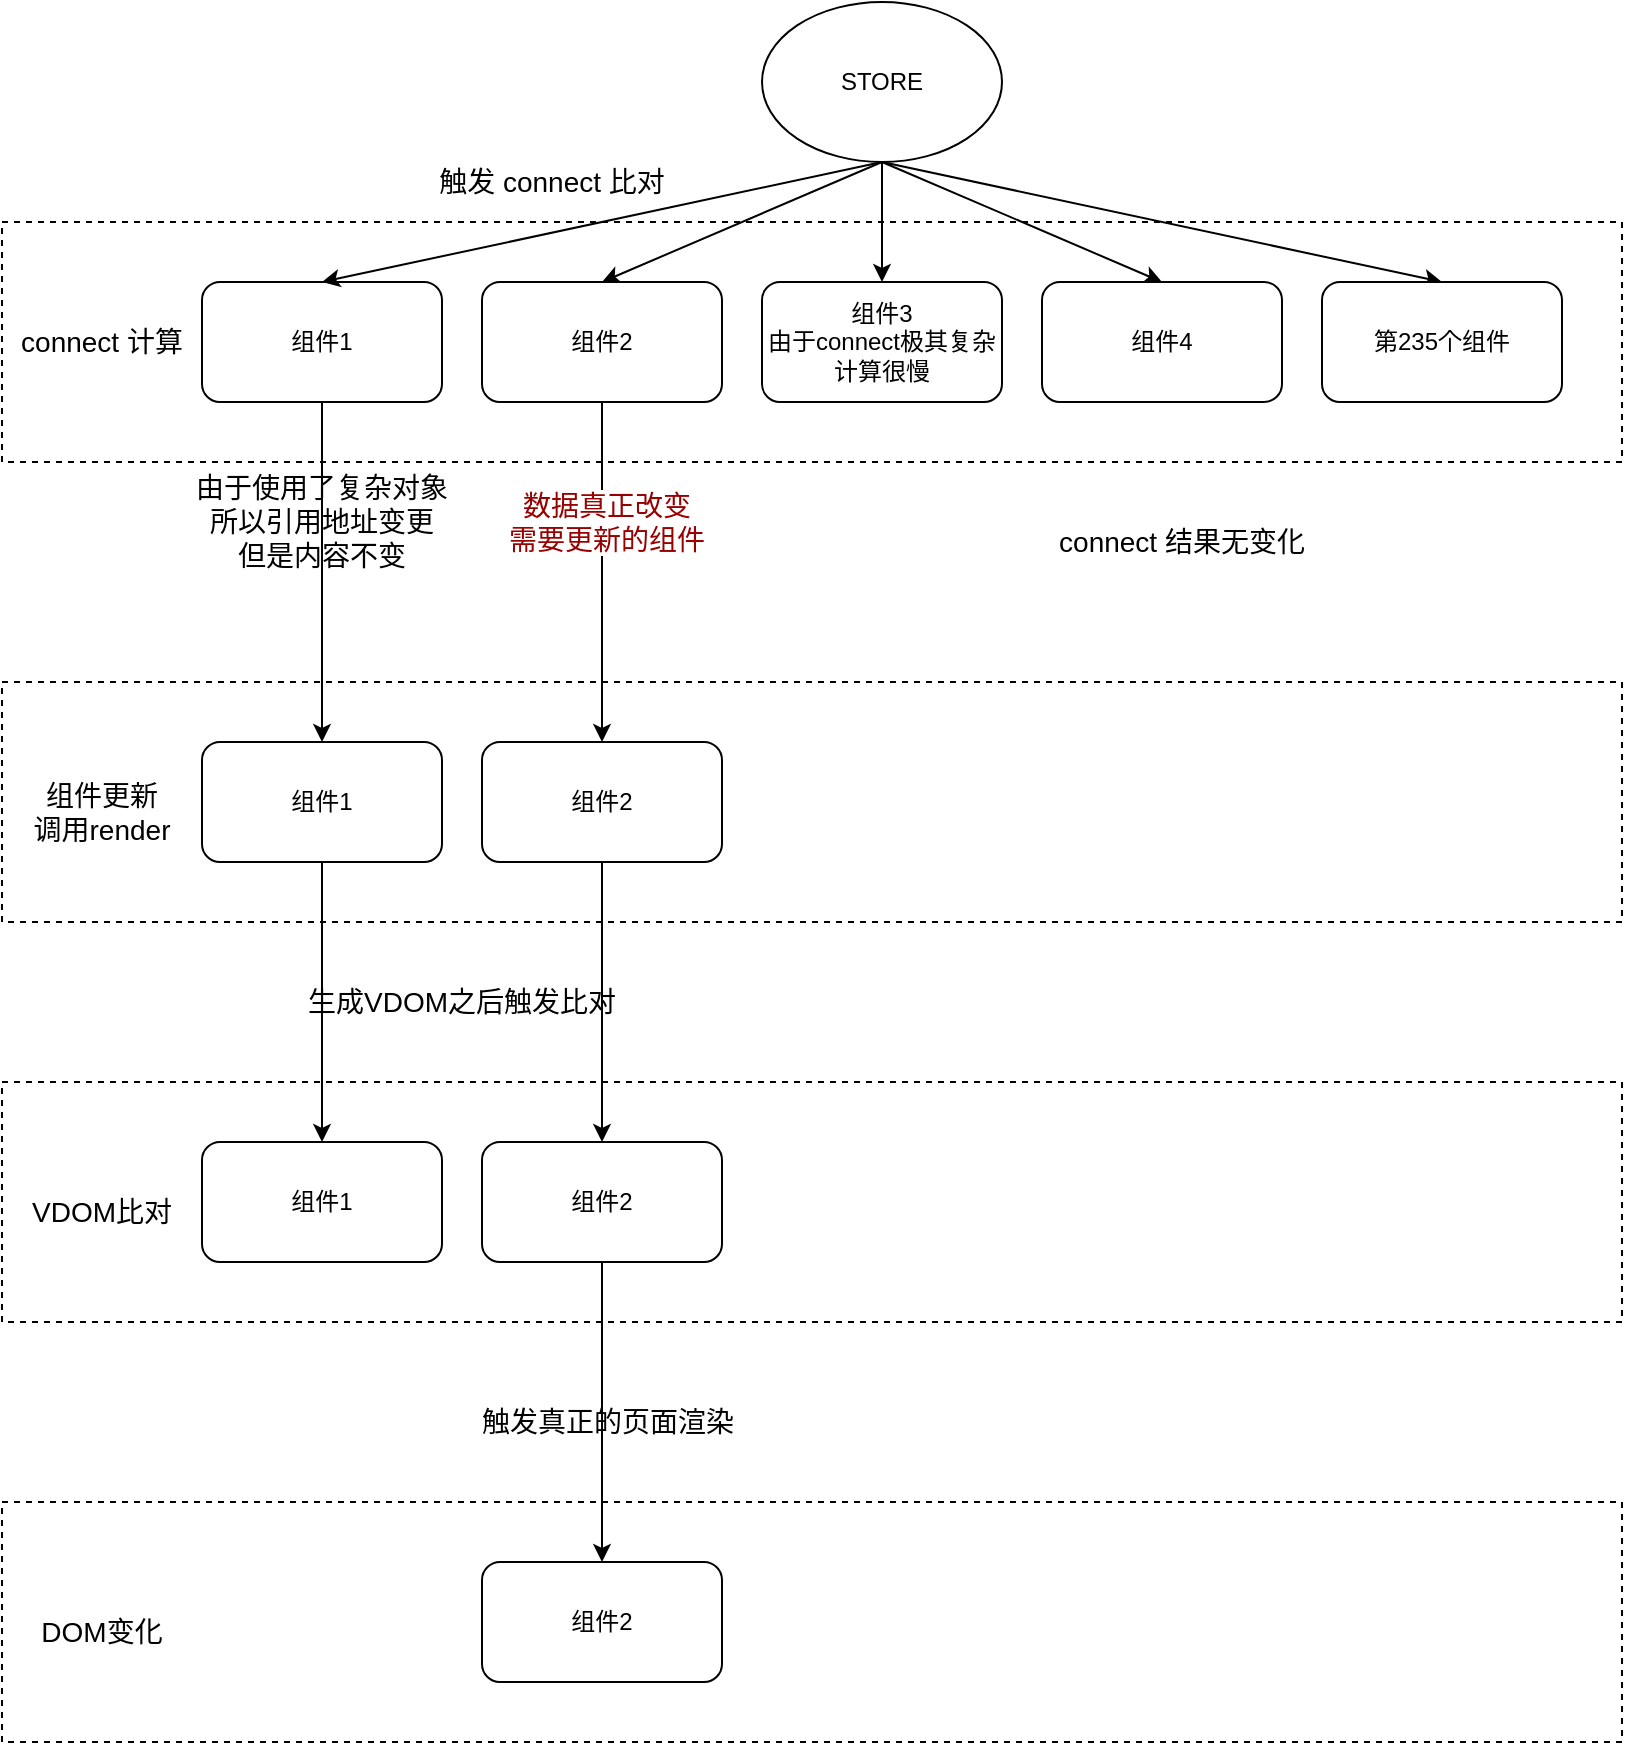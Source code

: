 <mxfile version="10.8.9" type="github"><diagram id="8pM6-livO3HzvjhEZH_D" name="Page-1"><mxGraphModel dx="1562" dy="1038" grid="1" gridSize="10" guides="1" tooltips="1" connect="1" arrows="1" fold="1" page="1" pageScale="1" pageWidth="827" pageHeight="1169" math="0" shadow="0"><root><mxCell id="0"/><mxCell id="1" parent="0"/><mxCell id="lk70ken2jZe3h1KDKB7A-15" value="" style="rounded=0;whiteSpace=wrap;html=1;fontSize=14;dashed=1;fillColor=none;" vertex="1" parent="1"><mxGeometry x="20" y="250" width="810" height="120" as="geometry"/></mxCell><mxCell id="lk70ken2jZe3h1KDKB7A-11" style="rounded=0;orthogonalLoop=1;jettySize=auto;html=1;exitX=0.5;exitY=1;exitDx=0;exitDy=0;entryX=0.5;entryY=0;entryDx=0;entryDy=0;" edge="1" parent="1" source="lk70ken2jZe3h1KDKB7A-1" target="lk70ken2jZe3h1KDKB7A-3"><mxGeometry relative="1" as="geometry"/></mxCell><mxCell id="lk70ken2jZe3h1KDKB7A-12" style="edgeStyle=none;rounded=0;orthogonalLoop=1;jettySize=auto;html=1;exitX=0.5;exitY=1;exitDx=0;exitDy=0;entryX=0.5;entryY=0;entryDx=0;entryDy=0;" edge="1" parent="1" source="lk70ken2jZe3h1KDKB7A-1" target="lk70ken2jZe3h1KDKB7A-4"><mxGeometry relative="1" as="geometry"/></mxCell><mxCell id="lk70ken2jZe3h1KDKB7A-13" style="edgeStyle=none;rounded=0;orthogonalLoop=1;jettySize=auto;html=1;exitX=0.5;exitY=1;exitDx=0;exitDy=0;entryX=0.5;entryY=0;entryDx=0;entryDy=0;" edge="1" parent="1" source="lk70ken2jZe3h1KDKB7A-1" target="lk70ken2jZe3h1KDKB7A-5"><mxGeometry relative="1" as="geometry"/></mxCell><mxCell id="lk70ken2jZe3h1KDKB7A-14" style="edgeStyle=none;rounded=0;orthogonalLoop=1;jettySize=auto;html=1;exitX=0.5;exitY=1;exitDx=0;exitDy=0;entryX=0.5;entryY=0;entryDx=0;entryDy=0;" edge="1" parent="1" source="lk70ken2jZe3h1KDKB7A-1" target="lk70ken2jZe3h1KDKB7A-6"><mxGeometry relative="1" as="geometry"/></mxCell><mxCell id="lk70ken2jZe3h1KDKB7A-1" value="STORE" style="ellipse;whiteSpace=wrap;html=1;" vertex="1" parent="1"><mxGeometry x="400" y="140" width="120" height="80" as="geometry"/></mxCell><mxCell id="lk70ken2jZe3h1KDKB7A-24" style="edgeStyle=none;rounded=0;orthogonalLoop=1;jettySize=auto;html=1;exitX=0.5;exitY=1;exitDx=0;exitDy=0;fontSize=14;" edge="1" parent="1" source="lk70ken2jZe3h1KDKB7A-2" target="lk70ken2jZe3h1KDKB7A-18"><mxGeometry relative="1" as="geometry"/></mxCell><mxCell id="lk70ken2jZe3h1KDKB7A-2" value="组件1" style="rounded=1;whiteSpace=wrap;html=1;" vertex="1" parent="1"><mxGeometry x="120" y="280" width="120" height="60" as="geometry"/></mxCell><mxCell id="lk70ken2jZe3h1KDKB7A-25" style="edgeStyle=none;rounded=0;orthogonalLoop=1;jettySize=auto;html=1;exitX=0.5;exitY=1;exitDx=0;exitDy=0;fontSize=14;" edge="1" parent="1" source="lk70ken2jZe3h1KDKB7A-3" target="lk70ken2jZe3h1KDKB7A-19"><mxGeometry relative="1" as="geometry"/></mxCell><mxCell id="lk70ken2jZe3h1KDKB7A-31" value="数据真正改变&lt;br&gt;需要更新的组件&lt;br&gt;" style="text;html=1;resizable=0;points=[];align=center;verticalAlign=middle;labelBackgroundColor=#ffffff;fontSize=14;fontColor=#990000;" vertex="1" connectable="0" parent="lk70ken2jZe3h1KDKB7A-25"><mxGeometry x="-0.294" y="2" relative="1" as="geometry"><mxPoint as="offset"/></mxGeometry></mxCell><mxCell id="lk70ken2jZe3h1KDKB7A-3" value="组件2" style="rounded=1;whiteSpace=wrap;html=1;" vertex="1" parent="1"><mxGeometry x="260" y="280" width="120" height="60" as="geometry"/></mxCell><mxCell id="lk70ken2jZe3h1KDKB7A-4" value="组件3&lt;br&gt;由于connect极其复杂&lt;br&gt;计算很慢&lt;br&gt;" style="rounded=1;whiteSpace=wrap;html=1;" vertex="1" parent="1"><mxGeometry x="400" y="280" width="120" height="60" as="geometry"/></mxCell><mxCell id="lk70ken2jZe3h1KDKB7A-5" value="组件4" style="rounded=1;whiteSpace=wrap;html=1;" vertex="1" parent="1"><mxGeometry x="540" y="280" width="120" height="60" as="geometry"/></mxCell><mxCell id="lk70ken2jZe3h1KDKB7A-6" value="第235个组件&lt;br&gt;" style="rounded=1;whiteSpace=wrap;html=1;" vertex="1" parent="1"><mxGeometry x="680" y="280" width="120" height="60" as="geometry"/></mxCell><mxCell id="lk70ken2jZe3h1KDKB7A-9" value="触发 connect 比对" style="text;html=1;strokeColor=none;fillColor=none;align=center;verticalAlign=middle;whiteSpace=wrap;rounded=0;fontSize=14;" vertex="1" parent="1"><mxGeometry x="230" y="220" width="130" height="20" as="geometry"/></mxCell><mxCell id="lk70ken2jZe3h1KDKB7A-10" value="" style="endArrow=classic;html=1;exitX=0.5;exitY=1;exitDx=0;exitDy=0;entryX=0.5;entryY=0;entryDx=0;entryDy=0;" edge="1" parent="1" source="lk70ken2jZe3h1KDKB7A-1" target="lk70ken2jZe3h1KDKB7A-2"><mxGeometry width="50" height="50" relative="1" as="geometry"><mxPoint x="10" y="410" as="sourcePoint"/><mxPoint x="60" y="360" as="targetPoint"/></mxGeometry></mxCell><mxCell id="lk70ken2jZe3h1KDKB7A-16" value="connect 计算" style="text;html=1;strokeColor=none;fillColor=none;align=center;verticalAlign=middle;whiteSpace=wrap;rounded=0;dashed=1;fontSize=14;" vertex="1" parent="1"><mxGeometry x="20" y="300" width="100" height="20" as="geometry"/></mxCell><mxCell id="lk70ken2jZe3h1KDKB7A-17" value="" style="rounded=0;whiteSpace=wrap;html=1;fontSize=14;dashed=1;fillColor=none;" vertex="1" parent="1"><mxGeometry x="20" y="480" width="810" height="120" as="geometry"/></mxCell><mxCell id="lk70ken2jZe3h1KDKB7A-36" style="edgeStyle=none;rounded=0;orthogonalLoop=1;jettySize=auto;html=1;exitX=0.5;exitY=1;exitDx=0;exitDy=0;entryX=0.5;entryY=0;entryDx=0;entryDy=0;fontSize=14;fontColor=#990000;" edge="1" parent="1" source="lk70ken2jZe3h1KDKB7A-18" target="lk70ken2jZe3h1KDKB7A-33"><mxGeometry relative="1" as="geometry"/></mxCell><mxCell id="lk70ken2jZe3h1KDKB7A-18" value="组件1" style="rounded=1;whiteSpace=wrap;html=1;" vertex="1" parent="1"><mxGeometry x="120" y="510" width="120" height="60" as="geometry"/></mxCell><mxCell id="lk70ken2jZe3h1KDKB7A-37" style="edgeStyle=none;rounded=0;orthogonalLoop=1;jettySize=auto;html=1;exitX=0.5;exitY=1;exitDx=0;exitDy=0;entryX=0.5;entryY=0;entryDx=0;entryDy=0;fontSize=14;fontColor=#990000;" edge="1" parent="1" source="lk70ken2jZe3h1KDKB7A-19" target="lk70ken2jZe3h1KDKB7A-34"><mxGeometry relative="1" as="geometry"/></mxCell><mxCell id="lk70ken2jZe3h1KDKB7A-19" value="组件2" style="rounded=1;whiteSpace=wrap;html=1;" vertex="1" parent="1"><mxGeometry x="260" y="510" width="120" height="60" as="geometry"/></mxCell><mxCell id="lk70ken2jZe3h1KDKB7A-28" value="由于使用了复杂对象&lt;br&gt;所以引用地址变更&lt;br&gt;但是内容不变&lt;br&gt;" style="text;html=1;strokeColor=none;fillColor=none;align=center;verticalAlign=middle;whiteSpace=wrap;rounded=0;fontSize=14;" vertex="1" parent="1"><mxGeometry x="115" y="370" width="130" height="60" as="geometry"/></mxCell><mxCell id="lk70ken2jZe3h1KDKB7A-29" value="生成VDOM之后触发比对" style="text;html=1;strokeColor=none;fillColor=none;align=center;verticalAlign=middle;whiteSpace=wrap;rounded=0;fontSize=14;" vertex="1" parent="1"><mxGeometry x="160" y="630" width="180" height="20" as="geometry"/></mxCell><mxCell id="lk70ken2jZe3h1KDKB7A-30" value="组件更新&lt;br&gt;调用render&lt;br&gt;" style="text;html=1;strokeColor=none;fillColor=none;align=center;verticalAlign=middle;whiteSpace=wrap;rounded=0;dashed=1;fontSize=14;" vertex="1" parent="1"><mxGeometry x="20" y="530" width="100" height="30" as="geometry"/></mxCell><mxCell id="lk70ken2jZe3h1KDKB7A-32" value="" style="rounded=0;whiteSpace=wrap;html=1;fontSize=14;dashed=1;fillColor=none;" vertex="1" parent="1"><mxGeometry x="20" y="680" width="810" height="120" as="geometry"/></mxCell><mxCell id="lk70ken2jZe3h1KDKB7A-33" value="组件1" style="rounded=1;whiteSpace=wrap;html=1;" vertex="1" parent="1"><mxGeometry x="120" y="710" width="120" height="60" as="geometry"/></mxCell><mxCell id="lk70ken2jZe3h1KDKB7A-45" style="edgeStyle=none;rounded=0;orthogonalLoop=1;jettySize=auto;html=1;exitX=0.5;exitY=1;exitDx=0;exitDy=0;entryX=0.5;entryY=0;entryDx=0;entryDy=0;fontSize=14;fontColor=#990000;" edge="1" parent="1" source="lk70ken2jZe3h1KDKB7A-34" target="lk70ken2jZe3h1KDKB7A-43"><mxGeometry relative="1" as="geometry"/></mxCell><mxCell id="lk70ken2jZe3h1KDKB7A-34" value="组件2" style="rounded=1;whiteSpace=wrap;html=1;" vertex="1" parent="1"><mxGeometry x="260" y="710" width="120" height="60" as="geometry"/></mxCell><mxCell id="lk70ken2jZe3h1KDKB7A-35" value="VDOM比对&lt;br&gt;" style="text;html=1;strokeColor=none;fillColor=none;align=center;verticalAlign=middle;whiteSpace=wrap;rounded=0;dashed=1;fontSize=14;" vertex="1" parent="1"><mxGeometry x="20" y="730" width="100" height="30" as="geometry"/></mxCell><mxCell id="lk70ken2jZe3h1KDKB7A-39" value="connect 结果无变化" style="text;html=1;strokeColor=none;fillColor=none;align=center;verticalAlign=middle;whiteSpace=wrap;rounded=0;fontSize=14;" vertex="1" parent="1"><mxGeometry x="545" y="400" width="130" height="20" as="geometry"/></mxCell><mxCell id="lk70ken2jZe3h1KDKB7A-40" value="触发真正的页面渲染" style="text;html=1;strokeColor=none;fillColor=none;align=center;verticalAlign=middle;whiteSpace=wrap;rounded=0;fontSize=14;" vertex="1" parent="1"><mxGeometry x="233" y="840" width="180" height="20" as="geometry"/></mxCell><mxCell id="lk70ken2jZe3h1KDKB7A-41" value="" style="rounded=0;whiteSpace=wrap;html=1;fontSize=14;dashed=1;fillColor=none;" vertex="1" parent="1"><mxGeometry x="20" y="890" width="810" height="120" as="geometry"/></mxCell><mxCell id="lk70ken2jZe3h1KDKB7A-43" value="组件2" style="rounded=1;whiteSpace=wrap;html=1;" vertex="1" parent="1"><mxGeometry x="260" y="920" width="120" height="60" as="geometry"/></mxCell><mxCell id="lk70ken2jZe3h1KDKB7A-44" value="DOM变化" style="text;html=1;strokeColor=none;fillColor=none;align=center;verticalAlign=middle;whiteSpace=wrap;rounded=0;dashed=1;fontSize=14;" vertex="1" parent="1"><mxGeometry x="20" y="940" width="100" height="30" as="geometry"/></mxCell></root></mxGraphModel></diagram></mxfile>